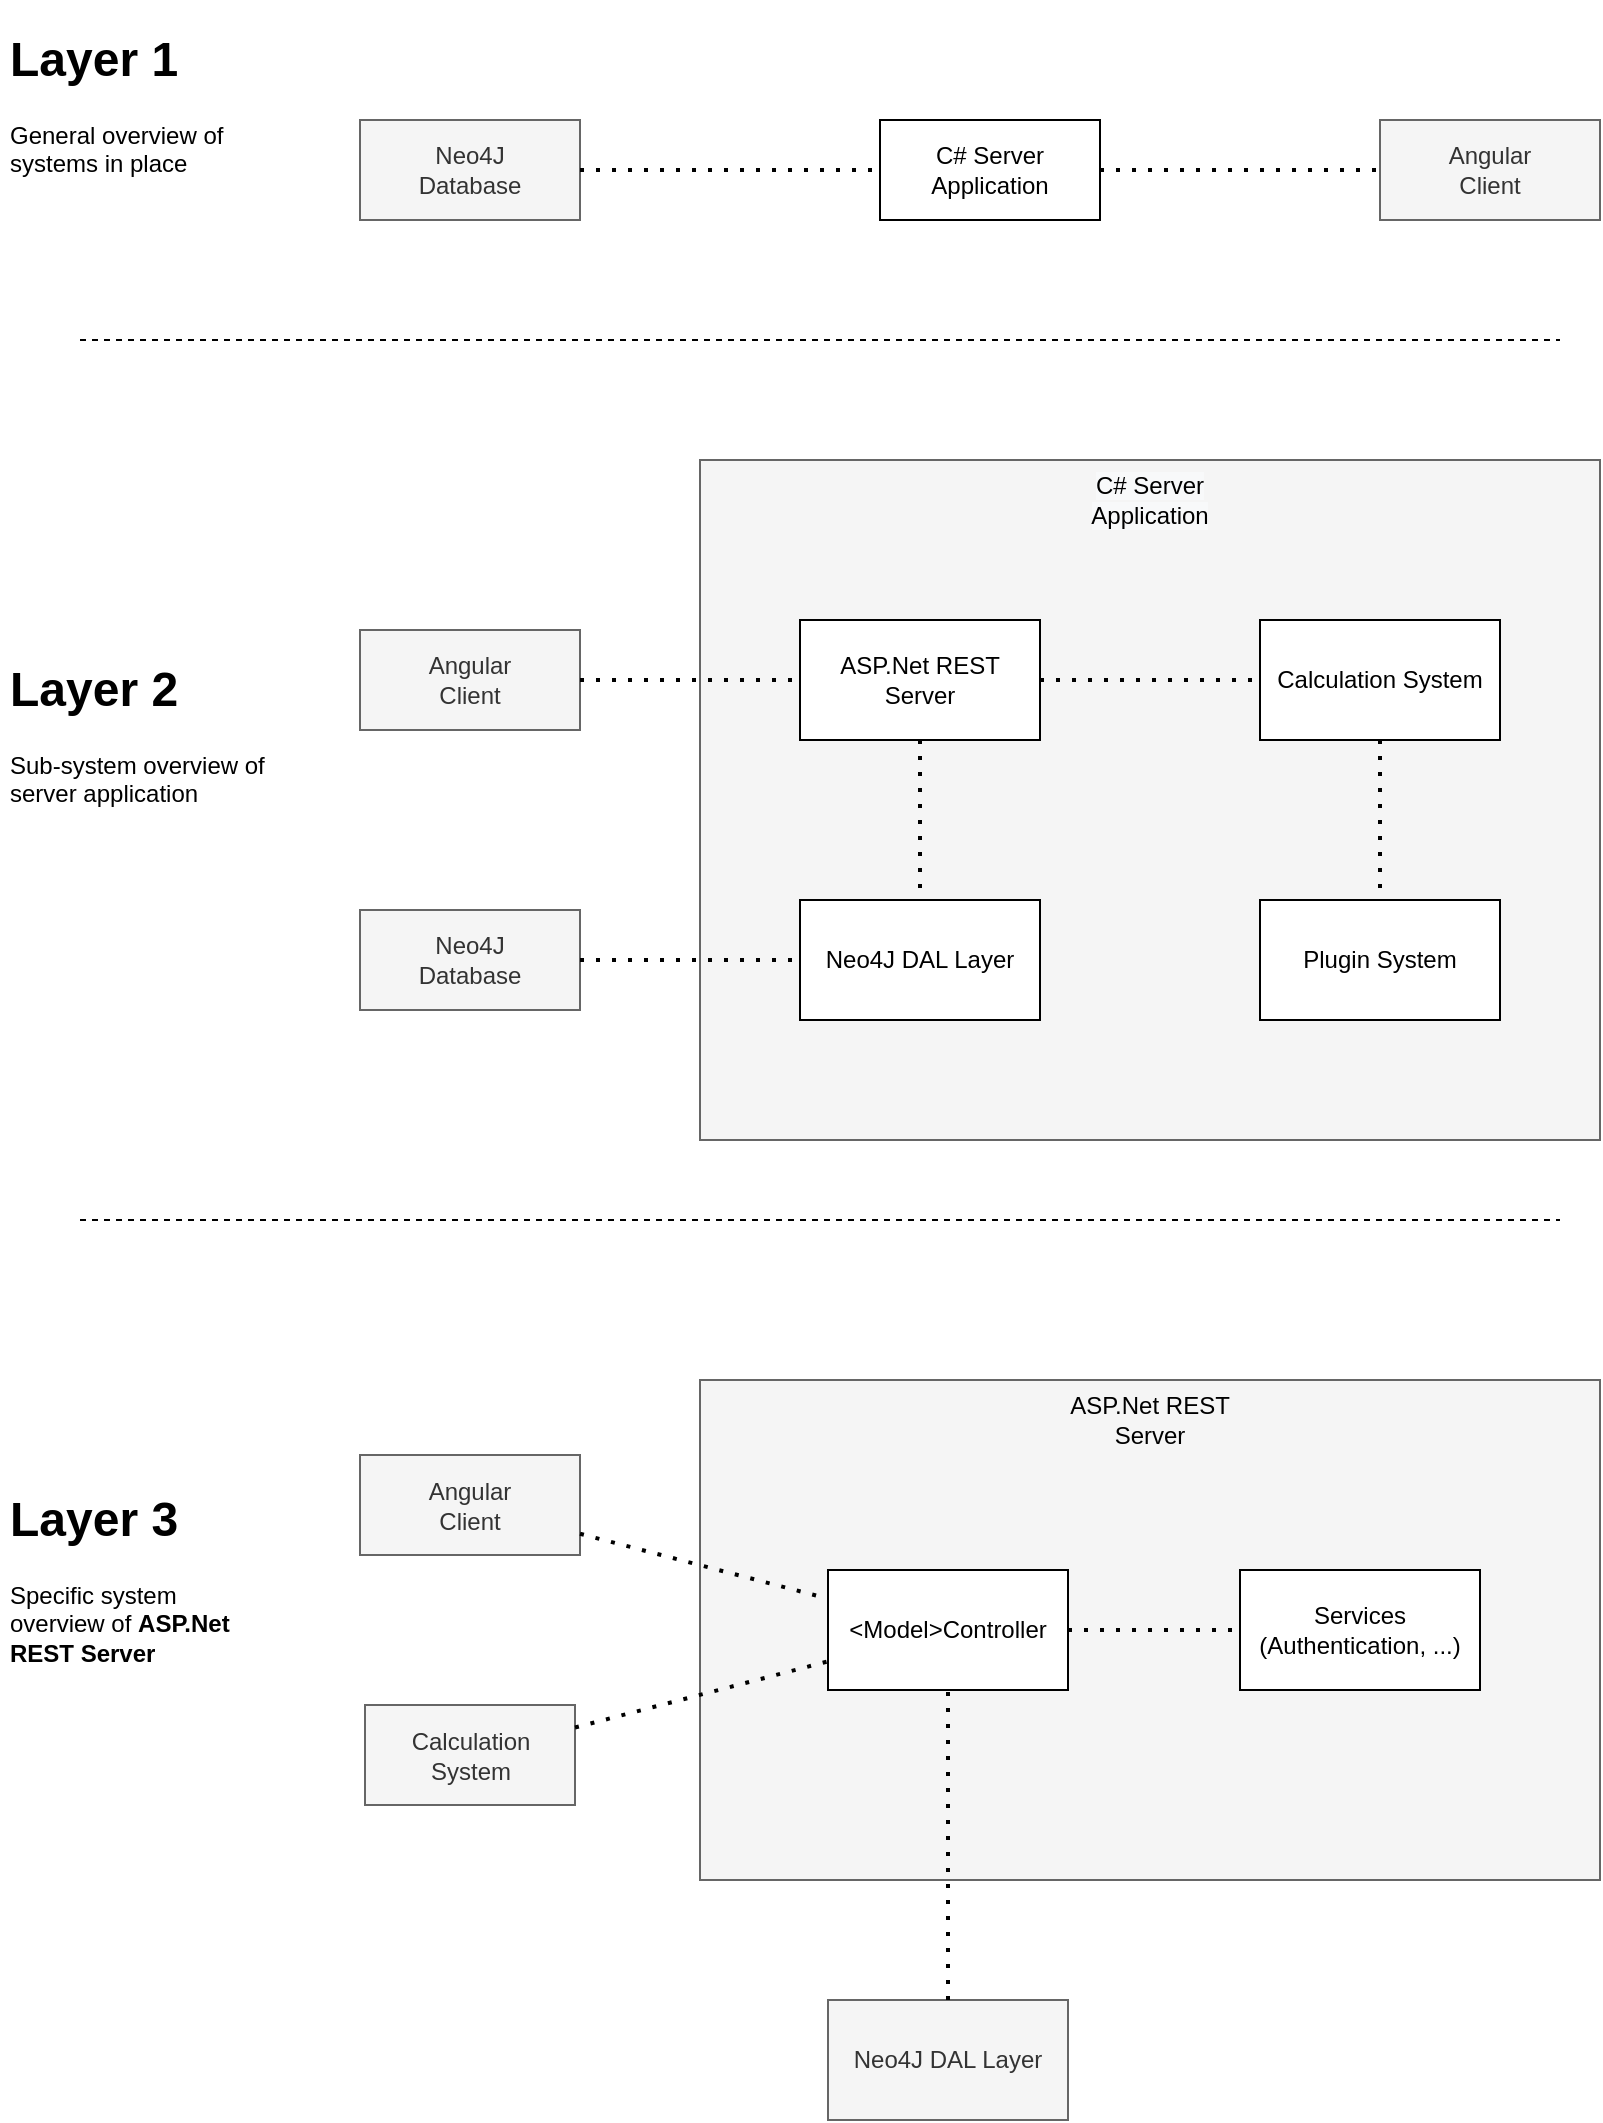 <mxfile version="15.7.3" type="device"><diagram id="fun8EIKFi7onAzmSjUKZ" name="Seite-1"><mxGraphModel dx="1296" dy="2177" grid="1" gridSize="10" guides="1" tooltips="1" connect="1" arrows="1" fold="1" page="1" pageScale="1" pageWidth="827" pageHeight="1169" math="0" shadow="0"><root><mxCell id="0"/><mxCell id="1" parent="0"/><mxCell id="OApjeLQoeY1N81uPnvQT-1" value="C# Server&lt;br&gt;Application" style="rounded=0;whiteSpace=wrap;html=1;" vertex="1" parent="1"><mxGeometry x="440" y="50" width="110" height="50" as="geometry"/></mxCell><mxCell id="OApjeLQoeY1N81uPnvQT-2" value="Neo4J&lt;br&gt;Database" style="rounded=0;whiteSpace=wrap;html=1;fillColor=#f5f5f5;fontColor=#333333;strokeColor=#666666;" vertex="1" parent="1"><mxGeometry x="180" y="50" width="110" height="50" as="geometry"/></mxCell><mxCell id="OApjeLQoeY1N81uPnvQT-3" value="Angular&lt;br&gt;Client" style="rounded=0;whiteSpace=wrap;html=1;fillColor=#f5f5f5;fontColor=#333333;strokeColor=#666666;" vertex="1" parent="1"><mxGeometry x="690" y="50" width="110" height="50" as="geometry"/></mxCell><mxCell id="OApjeLQoeY1N81uPnvQT-5" value="" style="endArrow=none;dashed=1;html=1;dashPattern=1 3;strokeWidth=2;rounded=0;" edge="1" parent="1" source="OApjeLQoeY1N81uPnvQT-2" target="OApjeLQoeY1N81uPnvQT-1"><mxGeometry width="50" height="50" relative="1" as="geometry"><mxPoint x="480" y="220" as="sourcePoint"/><mxPoint x="530" y="170" as="targetPoint"/></mxGeometry></mxCell><mxCell id="OApjeLQoeY1N81uPnvQT-6" value="" style="endArrow=none;dashed=1;html=1;dashPattern=1 3;strokeWidth=2;rounded=0;" edge="1" parent="1" source="OApjeLQoeY1N81uPnvQT-1" target="OApjeLQoeY1N81uPnvQT-3"><mxGeometry width="50" height="50" relative="1" as="geometry"><mxPoint x="560" y="75" as="sourcePoint"/><mxPoint x="450" y="85" as="targetPoint"/></mxGeometry></mxCell><mxCell id="OApjeLQoeY1N81uPnvQT-8" value="&lt;h1&gt;Layer 1&lt;/h1&gt;&lt;p&gt;General overview of systems in place&lt;br&gt;&lt;/p&gt;" style="text;html=1;strokeColor=none;fillColor=none;spacing=5;spacingTop=-20;whiteSpace=wrap;overflow=hidden;rounded=0;" vertex="1" parent="1"><mxGeometry width="140" height="150" as="geometry"/></mxCell><mxCell id="OApjeLQoeY1N81uPnvQT-9" value="" style="endArrow=none;dashed=1;html=1;rounded=0;" edge="1" parent="1"><mxGeometry width="50" height="50" relative="1" as="geometry"><mxPoint x="40" y="160" as="sourcePoint"/><mxPoint x="780" y="160" as="targetPoint"/></mxGeometry></mxCell><mxCell id="OApjeLQoeY1N81uPnvQT-10" value="" style="rounded=0;whiteSpace=wrap;html=1;fillColor=#f5f5f5;fontColor=#333333;strokeColor=#666666;" vertex="1" parent="1"><mxGeometry x="350" y="220" width="450" height="340" as="geometry"/></mxCell><mxCell id="OApjeLQoeY1N81uPnvQT-12" value="&#10;&#10;&lt;span style=&quot;color: rgb(0, 0, 0); font-family: helvetica; font-size: 12px; font-style: normal; font-weight: 400; letter-spacing: normal; text-align: center; text-indent: 0px; text-transform: none; word-spacing: 0px; background-color: rgb(248, 249, 250); display: inline; float: none;&quot;&gt;C# Server&lt;/span&gt;&lt;br style=&quot;color: rgb(0, 0, 0); font-family: helvetica; font-size: 12px; font-style: normal; font-weight: 400; letter-spacing: normal; text-align: center; text-indent: 0px; text-transform: none; word-spacing: 0px; background-color: rgb(248, 249, 250);&quot;&gt;&lt;span style=&quot;color: rgb(0, 0, 0); font-family: helvetica; font-size: 12px; font-style: normal; font-weight: 400; letter-spacing: normal; text-align: center; text-indent: 0px; text-transform: none; word-spacing: 0px; background-color: rgb(248, 249, 250); display: inline; float: none;&quot;&gt;Application&lt;/span&gt;&#10;&#10;" style="text;html=1;strokeColor=none;fillColor=none;align=center;verticalAlign=middle;whiteSpace=wrap;rounded=0;" vertex="1" parent="1"><mxGeometry x="525" y="220" width="100" height="40" as="geometry"/></mxCell><mxCell id="OApjeLQoeY1N81uPnvQT-13" value="ASP.Net REST&lt;br&gt;Server" style="rounded=0;whiteSpace=wrap;html=1;fillColor=default;" vertex="1" parent="1"><mxGeometry x="400" y="300" width="120" height="60" as="geometry"/></mxCell><mxCell id="OApjeLQoeY1N81uPnvQT-14" value="Calculation System" style="rounded=0;whiteSpace=wrap;html=1;fillColor=default;" vertex="1" parent="1"><mxGeometry x="630" y="300" width="120" height="60" as="geometry"/></mxCell><mxCell id="OApjeLQoeY1N81uPnvQT-15" value="Neo4J DAL Layer" style="rounded=0;whiteSpace=wrap;html=1;fillColor=default;" vertex="1" parent="1"><mxGeometry x="400" y="440" width="120" height="60" as="geometry"/></mxCell><mxCell id="OApjeLQoeY1N81uPnvQT-16" value="Plugin System" style="rounded=0;whiteSpace=wrap;html=1;fillColor=default;" vertex="1" parent="1"><mxGeometry x="630" y="440" width="120" height="60" as="geometry"/></mxCell><mxCell id="OApjeLQoeY1N81uPnvQT-17" value="" style="endArrow=none;dashed=1;html=1;dashPattern=1 3;strokeWidth=2;rounded=0;" edge="1" parent="1" source="OApjeLQoeY1N81uPnvQT-13" target="OApjeLQoeY1N81uPnvQT-14"><mxGeometry width="50" height="50" relative="1" as="geometry"><mxPoint x="570" y="400" as="sourcePoint"/><mxPoint x="620" y="350" as="targetPoint"/></mxGeometry></mxCell><mxCell id="OApjeLQoeY1N81uPnvQT-18" value="" style="endArrow=none;dashed=1;html=1;dashPattern=1 3;strokeWidth=2;rounded=0;" edge="1" parent="1" source="OApjeLQoeY1N81uPnvQT-13" target="OApjeLQoeY1N81uPnvQT-15"><mxGeometry width="50" height="50" relative="1" as="geometry"><mxPoint x="530" y="340" as="sourcePoint"/><mxPoint x="640" y="340" as="targetPoint"/></mxGeometry></mxCell><mxCell id="OApjeLQoeY1N81uPnvQT-19" value="" style="endArrow=none;dashed=1;html=1;dashPattern=1 3;strokeWidth=2;rounded=0;" edge="1" parent="1" source="OApjeLQoeY1N81uPnvQT-14" target="OApjeLQoeY1N81uPnvQT-16"><mxGeometry width="50" height="50" relative="1" as="geometry"><mxPoint x="470" y="370" as="sourcePoint"/><mxPoint x="470" y="450" as="targetPoint"/></mxGeometry></mxCell><mxCell id="OApjeLQoeY1N81uPnvQT-20" value="Angular&lt;br&gt;Client" style="rounded=0;whiteSpace=wrap;html=1;fillColor=#f5f5f5;fontColor=#333333;strokeColor=#666666;" vertex="1" parent="1"><mxGeometry x="180" y="305" width="110" height="50" as="geometry"/></mxCell><mxCell id="OApjeLQoeY1N81uPnvQT-21" value="Neo4J&lt;br&gt;Database" style="rounded=0;whiteSpace=wrap;html=1;fillColor=#f5f5f5;fontColor=#333333;strokeColor=#666666;" vertex="1" parent="1"><mxGeometry x="180" y="445" width="110" height="50" as="geometry"/></mxCell><mxCell id="OApjeLQoeY1N81uPnvQT-22" value="" style="endArrow=none;dashed=1;html=1;dashPattern=1 3;strokeWidth=2;rounded=0;" edge="1" parent="1" source="OApjeLQoeY1N81uPnvQT-20" target="OApjeLQoeY1N81uPnvQT-13"><mxGeometry width="50" height="50" relative="1" as="geometry"><mxPoint x="470" y="370" as="sourcePoint"/><mxPoint x="470" y="450" as="targetPoint"/></mxGeometry></mxCell><mxCell id="OApjeLQoeY1N81uPnvQT-23" value="" style="endArrow=none;dashed=1;html=1;dashPattern=1 3;strokeWidth=2;rounded=0;" edge="1" parent="1" source="OApjeLQoeY1N81uPnvQT-21" target="OApjeLQoeY1N81uPnvQT-15"><mxGeometry width="50" height="50" relative="1" as="geometry"><mxPoint x="300" y="340" as="sourcePoint"/><mxPoint x="410" y="340" as="targetPoint"/></mxGeometry></mxCell><mxCell id="OApjeLQoeY1N81uPnvQT-25" value="&lt;h1&gt;Layer 2&lt;/h1&gt;&lt;p&gt;Sub-system overview of server application&lt;/p&gt;" style="text;html=1;strokeColor=none;fillColor=none;spacing=5;spacingTop=-20;whiteSpace=wrap;overflow=hidden;rounded=0;" vertex="1" parent="1"><mxGeometry y="315" width="140" height="150" as="geometry"/></mxCell><mxCell id="OApjeLQoeY1N81uPnvQT-26" value="" style="endArrow=none;dashed=1;html=1;rounded=0;" edge="1" parent="1"><mxGeometry width="50" height="50" relative="1" as="geometry"><mxPoint x="40" y="600" as="sourcePoint"/><mxPoint x="780" y="600" as="targetPoint"/></mxGeometry></mxCell><mxCell id="OApjeLQoeY1N81uPnvQT-27" value="&lt;h1&gt;Layer 3&lt;/h1&gt;&lt;p&gt;Specific system overview of &lt;b&gt;ASP.Net REST Server&lt;/b&gt;&lt;/p&gt;" style="text;html=1;strokeColor=none;fillColor=none;spacing=5;spacingTop=-20;whiteSpace=wrap;overflow=hidden;rounded=0;" vertex="1" parent="1"><mxGeometry y="730" width="140" height="150" as="geometry"/></mxCell><mxCell id="OApjeLQoeY1N81uPnvQT-28" value="" style="rounded=0;whiteSpace=wrap;html=1;fillColor=#f5f5f5;fontColor=#333333;strokeColor=#666666;" vertex="1" parent="1"><mxGeometry x="350" y="680" width="450" height="250" as="geometry"/></mxCell><mxCell id="OApjeLQoeY1N81uPnvQT-29" value="ASP.Net REST&lt;br&gt;Server" style="text;html=1;strokeColor=none;fillColor=none;align=center;verticalAlign=middle;whiteSpace=wrap;rounded=0;" vertex="1" parent="1"><mxGeometry x="525" y="680" width="100" height="40" as="geometry"/></mxCell><mxCell id="OApjeLQoeY1N81uPnvQT-30" value="&amp;lt;Model&amp;gt;Controller" style="rounded=0;whiteSpace=wrap;html=1;fillColor=default;" vertex="1" parent="1"><mxGeometry x="414" y="775" width="120" height="60" as="geometry"/></mxCell><mxCell id="OApjeLQoeY1N81uPnvQT-32" value="Services&lt;br&gt;(Authentication, ...)" style="rounded=0;whiteSpace=wrap;html=1;fillColor=default;" vertex="1" parent="1"><mxGeometry x="620" y="775" width="120" height="60" as="geometry"/></mxCell><mxCell id="OApjeLQoeY1N81uPnvQT-34" value="Angular&lt;br&gt;Client" style="rounded=0;whiteSpace=wrap;html=1;fillColor=#f5f5f5;fontColor=#333333;strokeColor=#666666;" vertex="1" parent="1"><mxGeometry x="180" y="717.5" width="110" height="50" as="geometry"/></mxCell><mxCell id="OApjeLQoeY1N81uPnvQT-35" value="" style="endArrow=none;dashed=1;html=1;dashPattern=1 3;strokeWidth=2;rounded=0;" edge="1" parent="1" source="OApjeLQoeY1N81uPnvQT-34" target="OApjeLQoeY1N81uPnvQT-30"><mxGeometry width="50" height="50" relative="1" as="geometry"><mxPoint x="300" y="285" as="sourcePoint"/><mxPoint x="410" y="285" as="targetPoint"/></mxGeometry></mxCell><mxCell id="OApjeLQoeY1N81uPnvQT-36" value="Calculation&lt;br&gt;System" style="rounded=0;whiteSpace=wrap;html=1;fillColor=#f5f5f5;fontColor=#333333;strokeColor=#666666;" vertex="1" parent="1"><mxGeometry x="182.5" y="842.5" width="105" height="50" as="geometry"/></mxCell><mxCell id="OApjeLQoeY1N81uPnvQT-37" value="Neo4J DAL Layer" style="rounded=0;whiteSpace=wrap;html=1;fillColor=#f5f5f5;fontColor=#333333;strokeColor=#666666;" vertex="1" parent="1"><mxGeometry x="414" y="990" width="120" height="60" as="geometry"/></mxCell><mxCell id="OApjeLQoeY1N81uPnvQT-38" value="" style="endArrow=none;dashed=1;html=1;dashPattern=1 3;strokeWidth=2;rounded=0;" edge="1" parent="1" source="OApjeLQoeY1N81uPnvQT-37" target="OApjeLQoeY1N81uPnvQT-30"><mxGeometry width="50" height="50" relative="1" as="geometry"><mxPoint x="300" y="810" as="sourcePoint"/><mxPoint x="475" y="930" as="targetPoint"/></mxGeometry></mxCell><mxCell id="OApjeLQoeY1N81uPnvQT-40" value="" style="endArrow=none;dashed=1;html=1;dashPattern=1 3;strokeWidth=2;rounded=0;" edge="1" parent="1" source="OApjeLQoeY1N81uPnvQT-30" target="OApjeLQoeY1N81uPnvQT-32"><mxGeometry width="50" height="50" relative="1" as="geometry"><mxPoint x="535" y="830.366" as="sourcePoint"/><mxPoint x="690" y="885" as="targetPoint"/></mxGeometry></mxCell><mxCell id="OApjeLQoeY1N81uPnvQT-43" value="" style="endArrow=none;dashed=1;html=1;dashPattern=1 3;strokeWidth=2;rounded=0;" edge="1" parent="1" source="OApjeLQoeY1N81uPnvQT-36" target="OApjeLQoeY1N81uPnvQT-30"><mxGeometry width="50" height="50" relative="1" as="geometry"><mxPoint x="680" y="1025" as="sourcePoint"/><mxPoint x="680" y="875" as="targetPoint"/></mxGeometry></mxCell></root></mxGraphModel></diagram></mxfile>